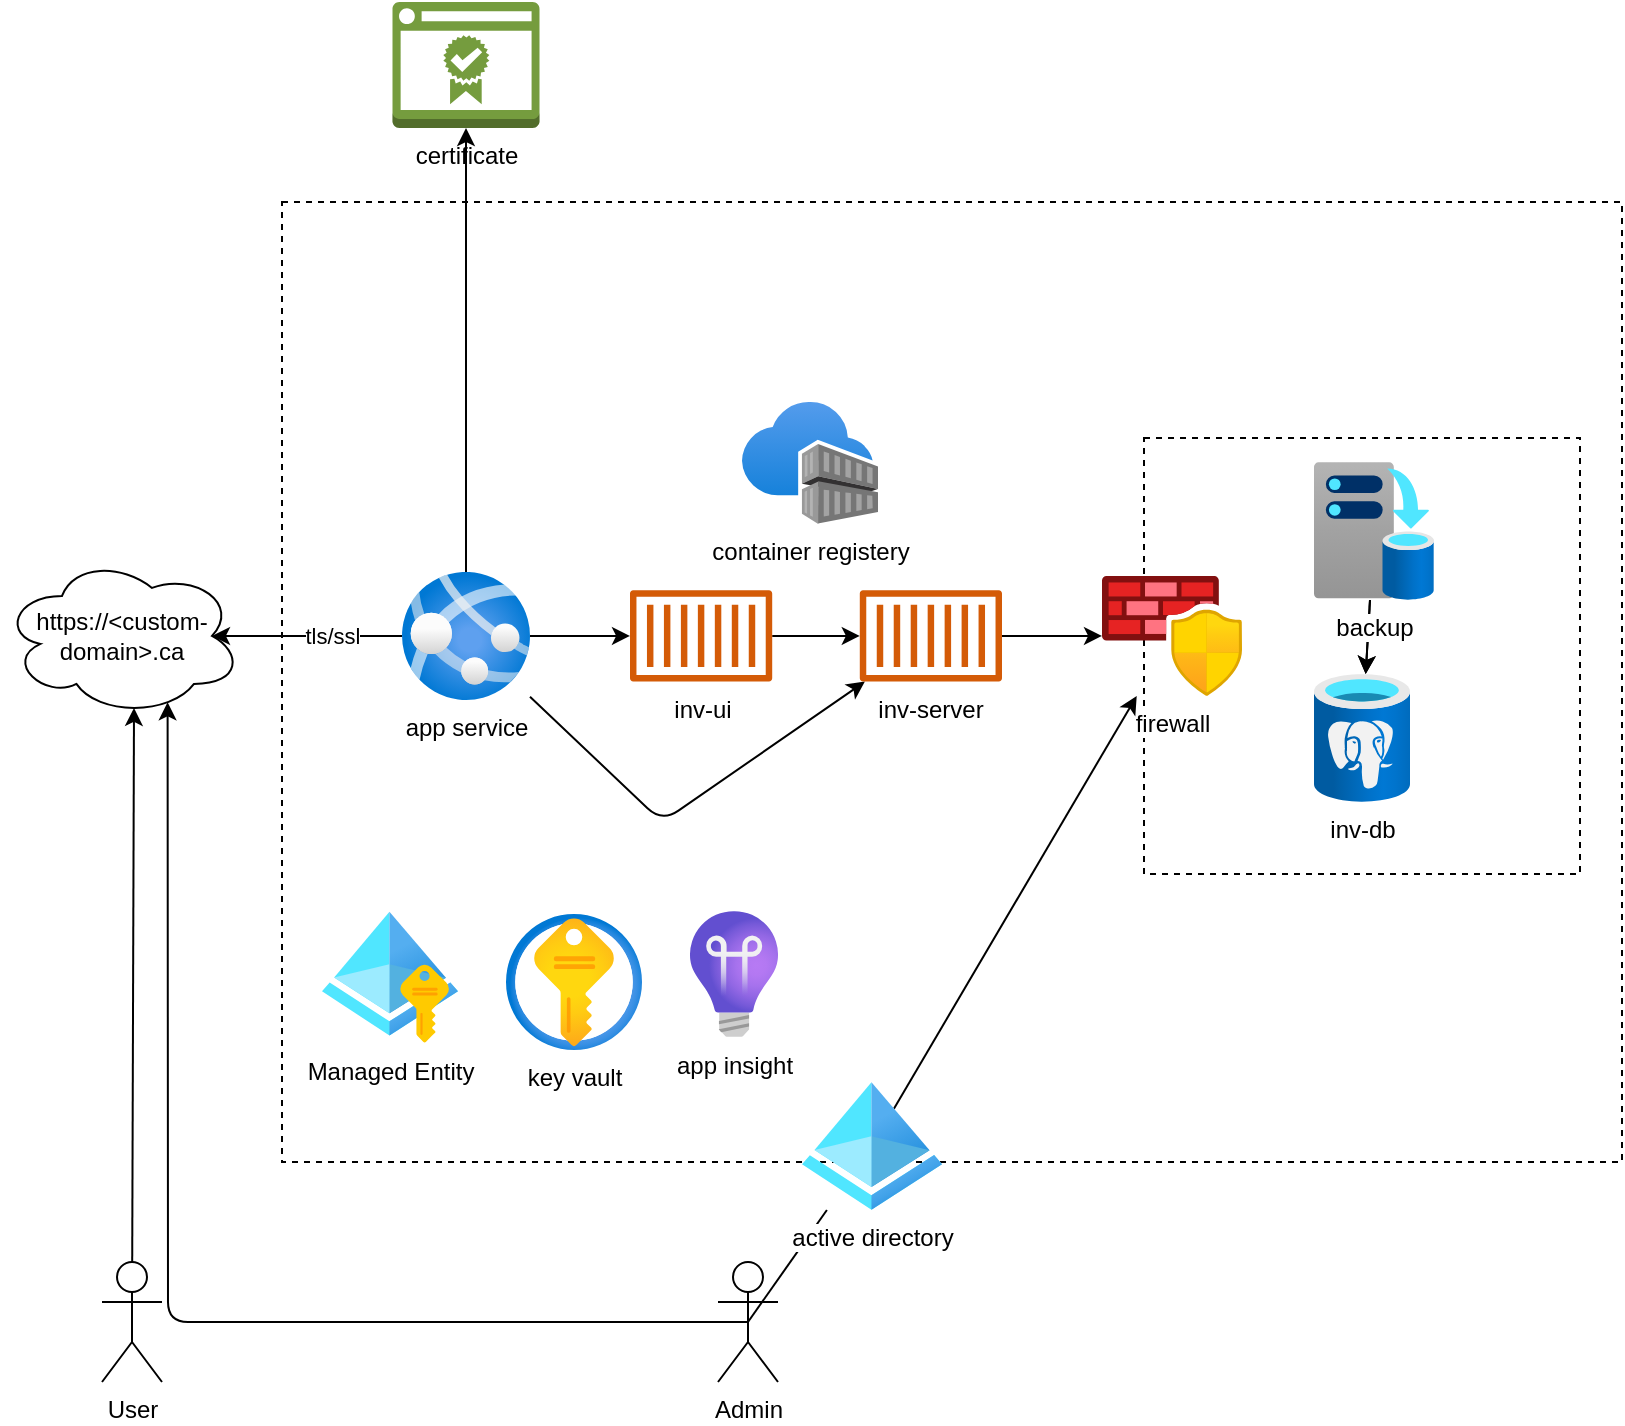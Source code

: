 <mxfile>
    <diagram id="krSlfQ-9kS_wO0NxbaN7" name="Page-1">
        <mxGraphModel dx="1120" dy="768" grid="1" gridSize="10" guides="1" tooltips="1" connect="1" arrows="1" fold="1" page="1" pageScale="1" pageWidth="850" pageHeight="1100" math="0" shadow="0">
            <root>
                <mxCell id="0"/>
                <mxCell id="1" parent="0"/>
                <mxCell id="74" value="" style="whiteSpace=wrap;html=1;dashed=1;" parent="1" vertex="1">
                    <mxGeometry x="180" y="160" width="670" height="480" as="geometry"/>
                </mxCell>
                <mxCell id="34" value="" style="whiteSpace=wrap;html=1;aspect=fixed;dashed=1;" parent="1" vertex="1">
                    <mxGeometry x="611" y="277.96" width="218" height="218" as="geometry"/>
                </mxCell>
                <mxCell id="9" style="edgeStyle=none;html=1;" parent="1" source="2" target="4" edge="1">
                    <mxGeometry relative="1" as="geometry"/>
                </mxCell>
                <mxCell id="18" style="edgeStyle=none;html=1;entryX=0.875;entryY=0.5;entryDx=0;entryDy=0;entryPerimeter=0;" parent="1" source="2" target="6" edge="1">
                    <mxGeometry relative="1" as="geometry"/>
                </mxCell>
                <mxCell id="64" value="tls/ssl" style="edgeLabel;html=1;align=center;verticalAlign=middle;resizable=0;points=[];fontColor=#000000;" parent="18" vertex="1" connectable="0">
                    <mxGeometry x="-0.253" relative="1" as="geometry">
                        <mxPoint as="offset"/>
                    </mxGeometry>
                </mxCell>
                <mxCell id="62" style="edgeStyle=none;html=1;entryX=0.5;entryY=1;entryDx=0;entryDy=0;entryPerimeter=0;fontColor=#FFFFFF;" parent="1" source="2" target="61" edge="1">
                    <mxGeometry relative="1" as="geometry"/>
                </mxCell>
                <mxCell id="67" style="edgeStyle=none;html=1;fontColor=#FFFFFF;" parent="1" source="2" target="10" edge="1">
                    <mxGeometry relative="1" as="geometry">
                        <Array as="points">
                            <mxPoint x="370" y="470"/>
                        </Array>
                    </mxGeometry>
                </mxCell>
                <mxCell id="2" value="app service" style="aspect=fixed;html=1;points=[];align=center;image;fontSize=12;image=img/lib/azure2/compute/App_Services.svg;" parent="1" vertex="1">
                    <mxGeometry x="240" y="344.96" width="64" height="64" as="geometry"/>
                </mxCell>
                <mxCell id="3" value="inv-db" style="aspect=fixed;html=1;points=[];align=center;image;fontSize=12;image=img/lib/azure2/databases/Azure_Database_PostgreSQL_Server.svg;" parent="1" vertex="1">
                    <mxGeometry x="696" y="396" width="48" height="64" as="geometry"/>
                </mxCell>
                <mxCell id="11" style="edgeStyle=none;html=1;" parent="1" source="4" target="10" edge="1">
                    <mxGeometry relative="1" as="geometry"/>
                </mxCell>
                <mxCell id="4" value="&lt;font color=&quot;#000000&quot;&gt;inv-ui&lt;/font&gt;" style="sketch=0;outlineConnect=0;fontColor=#232F3E;gradientColor=none;fillColor=#D45B07;strokeColor=none;dashed=0;verticalLabelPosition=bottom;verticalAlign=top;align=center;html=1;fontSize=12;fontStyle=0;aspect=fixed;pointerEvents=1;shape=mxgraph.aws4.container_1;" parent="1" vertex="1">
                    <mxGeometry x="354" y="354" width="71.1" height="45.92" as="geometry"/>
                </mxCell>
                <mxCell id="5" value="container registery" style="aspect=fixed;html=1;points=[];align=center;image;fontSize=12;image=img/lib/azure2/containers/Container_Registries.svg;" parent="1" vertex="1">
                    <mxGeometry x="410" y="260" width="68" height="61" as="geometry"/>
                </mxCell>
                <mxCell id="6" value="https://&amp;lt;custom-domain&amp;gt;.ca" style="ellipse;shape=cloud;whiteSpace=wrap;html=1;" parent="1" vertex="1">
                    <mxGeometry x="40" y="336.96" width="120" height="80" as="geometry"/>
                </mxCell>
                <mxCell id="37" style="edgeStyle=none;html=1;" parent="1" source="10" target="33" edge="1">
                    <mxGeometry relative="1" as="geometry">
                        <mxPoint x="560" y="376.96" as="sourcePoint"/>
                    </mxGeometry>
                </mxCell>
                <mxCell id="10" value="&lt;font color=&quot;#000000&quot;&gt;inv-server&lt;/font&gt;" style="sketch=0;outlineConnect=0;fontColor=#232F3E;gradientColor=none;fillColor=#D45B07;strokeColor=none;dashed=0;verticalLabelPosition=bottom;verticalAlign=top;align=center;html=1;fontSize=12;fontStyle=0;aspect=fixed;pointerEvents=1;shape=mxgraph.aws4.container_1;" parent="1" vertex="1">
                    <mxGeometry x="468.9" y="354" width="71.1" height="45.92" as="geometry"/>
                </mxCell>
                <mxCell id="28" style="edgeStyle=none;html=1;entryX=0.55;entryY=0.95;entryDx=0;entryDy=0;entryPerimeter=0;" parent="1" source="27" target="6" edge="1">
                    <mxGeometry relative="1" as="geometry"/>
                </mxCell>
                <mxCell id="27" value="User" style="shape=umlActor;verticalLabelPosition=bottom;verticalAlign=top;html=1;outlineConnect=0;" parent="1" vertex="1">
                    <mxGeometry x="90" y="690" width="30" height="60" as="geometry"/>
                </mxCell>
                <mxCell id="33" value="firewall" style="aspect=fixed;html=1;points=[];align=center;image;fontSize=12;image=img/lib/azure2/networking/Azure_Firewall_Manager.svg;" parent="1" vertex="1">
                    <mxGeometry x="590" y="346.96" width="70" height="60" as="geometry"/>
                </mxCell>
                <mxCell id="40" value="Managed Entity" style="aspect=fixed;html=1;points=[];align=center;image;fontSize=12;image=img/lib/azure2/identity/Managed_Identities.svg;dashed=1;" parent="1" vertex="1">
                    <mxGeometry x="200" y="514.5" width="68" height="66" as="geometry"/>
                </mxCell>
                <mxCell id="41" value="key vault" style="aspect=fixed;html=1;points=[];align=center;image;fontSize=12;image=img/lib/azure2/security/Key_Vaults.svg;dashed=1;" parent="1" vertex="1">
                    <mxGeometry x="292" y="516" width="68" height="68" as="geometry"/>
                </mxCell>
                <mxCell id="56" style="edgeStyle=none;html=1;entryX=0.69;entryY=0.915;entryDx=0;entryDy=0;entryPerimeter=0;fontColor=#FFFFFF;exitX=0.5;exitY=0.5;exitDx=0;exitDy=0;exitPerimeter=0;" parent="1" source="54" target="6" edge="1">
                    <mxGeometry relative="1" as="geometry">
                        <mxPoint x="151.778" y="680" as="sourcePoint"/>
                        <Array as="points">
                            <mxPoint x="123" y="720"/>
                        </Array>
                    </mxGeometry>
                </mxCell>
                <mxCell id="70" style="edgeStyle=none;html=1;exitX=0.5;exitY=0.5;exitDx=0;exitDy=0;exitPerimeter=0;fontColor=#FFFFFF;startArrow=none;" parent="1" source="91" target="33" edge="1">
                    <mxGeometry relative="1" as="geometry">
                        <mxPoint x="580" y="470" as="targetPoint"/>
                    </mxGeometry>
                </mxCell>
                <mxCell id="54" value="Admin" style="shape=umlActor;verticalLabelPosition=bottom;verticalAlign=top;html=1;outlineConnect=0;" parent="1" vertex="1">
                    <mxGeometry x="398" y="690" width="30" height="60" as="geometry"/>
                </mxCell>
                <mxCell id="93" value="" style="edgeStyle=none;html=1;fontColor=#FFFFFF;" parent="1" source="60" target="3" edge="1">
                    <mxGeometry relative="1" as="geometry"/>
                </mxCell>
                <mxCell id="94" value="" style="edgeStyle=none;html=1;fontColor=#000000;" edge="1" parent="1" source="60" target="3">
                    <mxGeometry relative="1" as="geometry"/>
                </mxCell>
                <mxCell id="60" value="&lt;font color=&quot;#000000&quot;&gt;backup&lt;/font&gt;" style="aspect=fixed;html=1;points=[];align=center;image;fontSize=12;image=img/lib/azure2/azure_stack/Infrastructure_Backup.svg;dashed=1;fontColor=#FFFFFF;" parent="1" vertex="1">
                    <mxGeometry x="696" y="290" width="60" height="69" as="geometry"/>
                </mxCell>
                <mxCell id="61" value="&lt;font color=&quot;#000000&quot;&gt;certificate&lt;/font&gt;" style="outlineConnect=0;dashed=0;verticalLabelPosition=bottom;verticalAlign=top;align=center;html=1;shape=mxgraph.aws3.certificate_manager_2;fillColor=#759C3E;gradientColor=none;fontColor=#FFFFFF;" parent="1" vertex="1">
                    <mxGeometry x="235.25" y="60" width="73.5" height="63" as="geometry"/>
                </mxCell>
                <mxCell id="81" value="&lt;font color=&quot;#000000&quot;&gt;app insight&lt;/font&gt;" style="aspect=fixed;html=1;points=[];align=center;image;fontSize=12;image=img/lib/azure2/management_governance/Application_Insights.svg;dashed=1;fontColor=#FFFFFF;" parent="1" vertex="1">
                    <mxGeometry x="384" y="514.5" width="44" height="63" as="geometry"/>
                </mxCell>
                <mxCell id="92" value="" style="edgeStyle=none;html=1;exitX=0.5;exitY=0.5;exitDx=0;exitDy=0;exitPerimeter=0;fontColor=#FFFFFF;endArrow=none;" parent="1" source="54" target="91" edge="1">
                    <mxGeometry relative="1" as="geometry">
                        <mxPoint x="606.46" y="406.96" as="targetPoint"/>
                        <mxPoint x="413" y="720" as="sourcePoint"/>
                    </mxGeometry>
                </mxCell>
                <mxCell id="91" value="&lt;font color=&quot;#000000&quot;&gt;active directory&lt;/font&gt;" style="aspect=fixed;html=1;points=[];align=center;image;fontSize=12;image=img/lib/azure2/identity/Azure_Active_Directory.svg;dashed=1;fontColor=#FFFFFF;" parent="1" vertex="1">
                    <mxGeometry x="440" y="600" width="70" height="64" as="geometry"/>
                </mxCell>
            </root>
        </mxGraphModel>
    </diagram>
</mxfile>